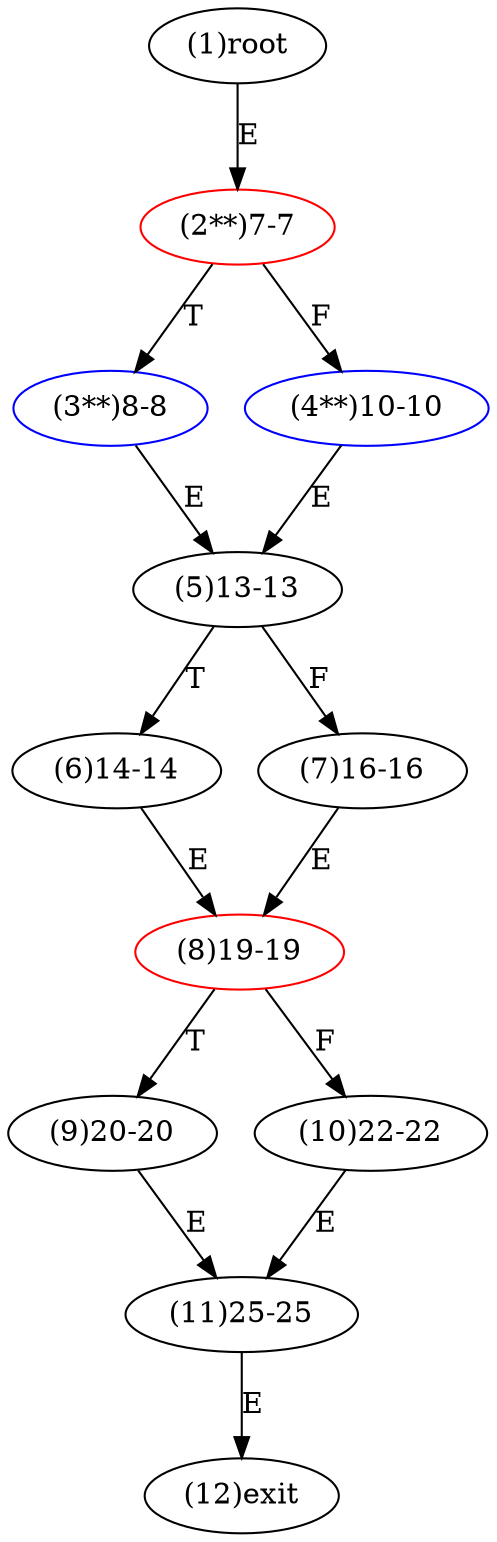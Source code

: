 digraph "" { 
1[ label="(1)root"];
2[ label="(2**)7-7",color=red];
3[ label="(3**)8-8",color=blue];
4[ label="(4**)10-10",color=blue];
5[ label="(5)13-13"];
6[ label="(6)14-14"];
7[ label="(7)16-16"];
8[ label="(8)19-19",color=red];
9[ label="(9)20-20"];
10[ label="(10)22-22"];
11[ label="(11)25-25"];
12[ label="(12)exit"];
1->2[ label="E"];
2->4[ label="F"];
2->3[ label="T"];
3->5[ label="E"];
4->5[ label="E"];
5->7[ label="F"];
5->6[ label="T"];
6->8[ label="E"];
7->8[ label="E"];
8->10[ label="F"];
8->9[ label="T"];
9->11[ label="E"];
10->11[ label="E"];
11->12[ label="E"];
}